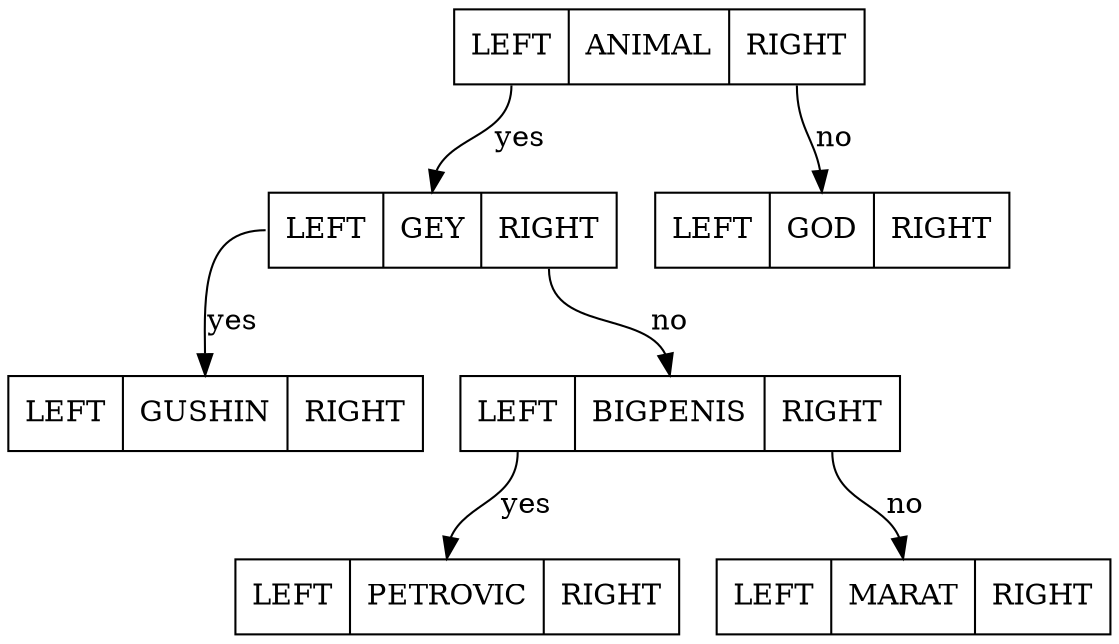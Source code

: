 	digraph dump_graph{
	rankdir=HR;
	INFO0000000000CC13E0 [shape = record, label = " <left> LEFT | <name> ANIMAL | <right> RIGHT"];
	INFO0000000000CC1790 [shape = record, label = " <left> LEFT | <name> GEY | <right> RIGHT"];
	INFO0000000000CC13E0: <left> -> INFO0000000000CC1790: <name> [label = "yes"]
	INFO0000000000CC17D0 [shape = record, label = " <left> LEFT | <name> GUSHIN | <right> RIGHT"];
	INFO0000000000CC1790: <left> -> INFO0000000000CC17D0: <name> [label = "yes"]
	INFO0000000000CC1810 [shape = record, label = " <left> LEFT | <name> BIGPENIS | <right> RIGHT"];
	INFO0000000000CC1790: <right> -> INFO0000000000CC1810: <name> [label = "no"]
	INFO0000000000CC1850 [shape = record, label = " <left> LEFT | <name> PETROVIC | <right> RIGHT"];
	INFO0000000000CC1810: <left> -> INFO0000000000CC1850: <name> [label = "yes"]
	INFO0000000000CC1890 [shape = record, label = " <left> LEFT | <name> MARAT | <right> RIGHT"];
	INFO0000000000CC1810: <right> -> INFO0000000000CC1890: <name> [label = "no"]
	INFO0000000000CC18D0 [shape = record, label = " <left> LEFT | <name> GOD | <right> RIGHT"];
	INFO0000000000CC13E0: <right> -> INFO0000000000CC18D0: <name> [label = "no"]
	}